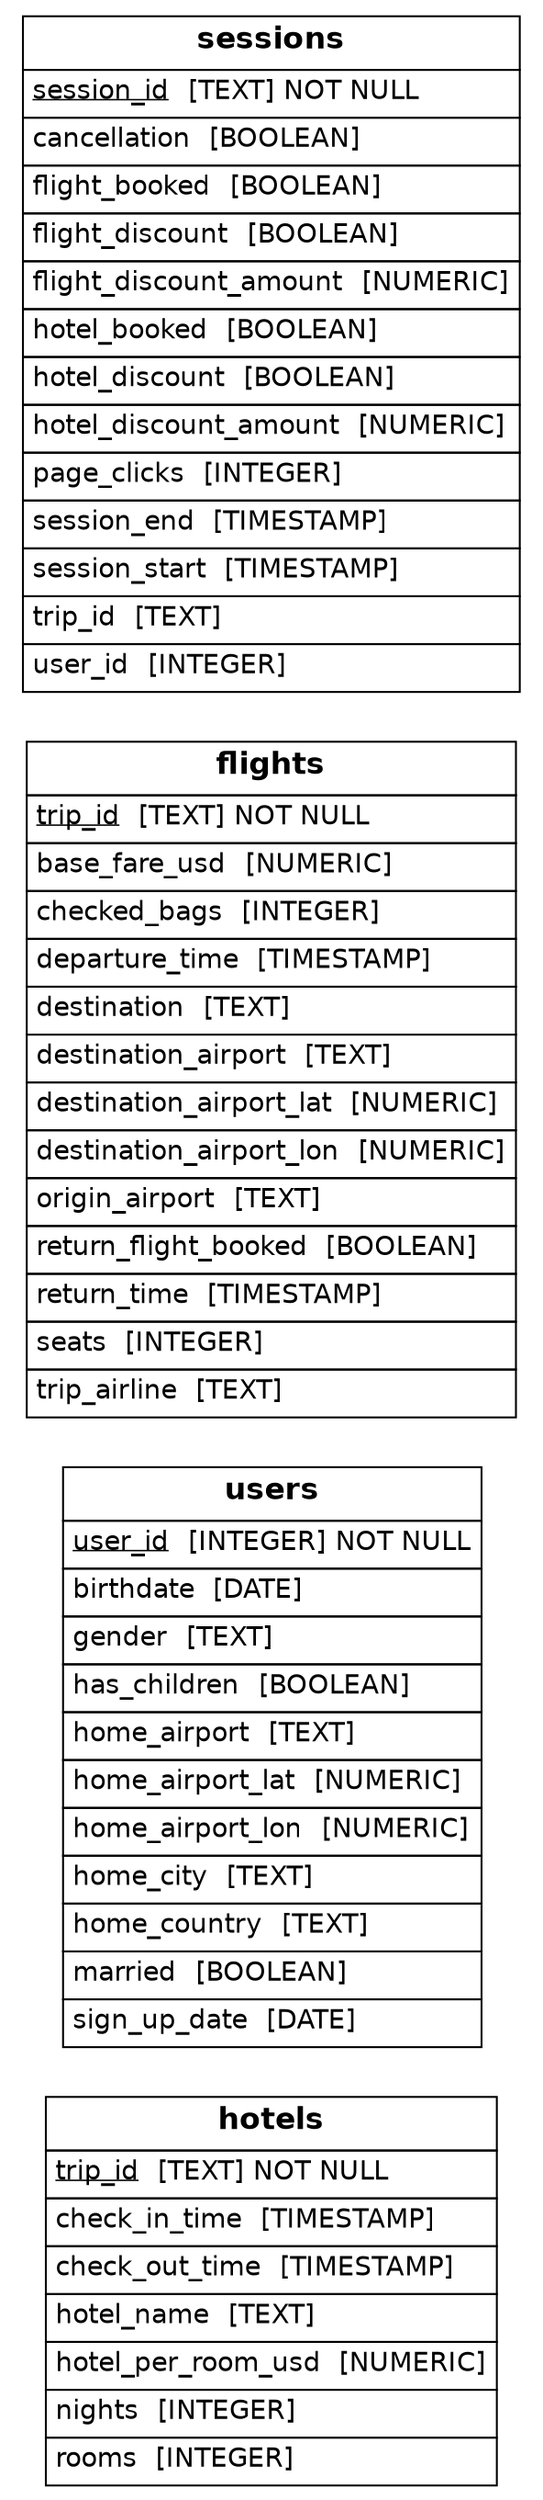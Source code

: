 
      graph {
         graph [rankdir=LR];
         node [label="\N",
             shape=plaintext
         ];
         edge [color=gray50,
             minlen=2,
             style=dashed
         ];
      
"hotels" [label=<<FONT FACE="Helvetica"><TABLE BORDER="0" CELLBORDER="1" CELLPADDING="4" CELLSPACING="0"><TR><TD><B><FONT POINT-SIZE="16">hotels</FONT></B></TD></TR><TR><TD ALIGN="LEFT" PORT="trip_id"><u><FONT>trip_id</FONT></u> <FONT> [TEXT]</FONT> NOT NULL</TD></TR><TR><TD ALIGN="LEFT" PORT="check_in_time"><FONT>check_in_time</FONT> <FONT> [TIMESTAMP]</FONT></TD></TR><TR><TD ALIGN="LEFT" PORT="check_out_time"><FONT>check_out_time</FONT> <FONT> [TIMESTAMP]</FONT></TD></TR><TR><TD ALIGN="LEFT" PORT="hotel_name"><FONT>hotel_name</FONT> <FONT> [TEXT]</FONT></TD></TR><TR><TD ALIGN="LEFT" PORT="hotel_per_room_usd"><FONT>hotel_per_room_usd</FONT> <FONT> [NUMERIC]</FONT></TD></TR><TR><TD ALIGN="LEFT" PORT="nights"><FONT>nights</FONT> <FONT> [INTEGER]</FONT></TD></TR><TR><TD ALIGN="LEFT" PORT="rooms"><FONT>rooms</FONT> <FONT> [INTEGER]</FONT></TD></TR></TABLE></FONT>>];
"users" [label=<<FONT FACE="Helvetica"><TABLE BORDER="0" CELLBORDER="1" CELLPADDING="4" CELLSPACING="0"><TR><TD><B><FONT POINT-SIZE="16">users</FONT></B></TD></TR><TR><TD ALIGN="LEFT" PORT="user_id"><u><FONT>user_id</FONT></u> <FONT> [INTEGER]</FONT> NOT NULL</TD></TR><TR><TD ALIGN="LEFT" PORT="birthdate"><FONT>birthdate</FONT> <FONT> [DATE]</FONT></TD></TR><TR><TD ALIGN="LEFT" PORT="gender"><FONT>gender</FONT> <FONT> [TEXT]</FONT></TD></TR><TR><TD ALIGN="LEFT" PORT="has_children"><FONT>has_children</FONT> <FONT> [BOOLEAN]</FONT></TD></TR><TR><TD ALIGN="LEFT" PORT="home_airport"><FONT>home_airport</FONT> <FONT> [TEXT]</FONT></TD></TR><TR><TD ALIGN="LEFT" PORT="home_airport_lat"><FONT>home_airport_lat</FONT> <FONT> [NUMERIC]</FONT></TD></TR><TR><TD ALIGN="LEFT" PORT="home_airport_lon"><FONT>home_airport_lon</FONT> <FONT> [NUMERIC]</FONT></TD></TR><TR><TD ALIGN="LEFT" PORT="home_city"><FONT>home_city</FONT> <FONT> [TEXT]</FONT></TD></TR><TR><TD ALIGN="LEFT" PORT="home_country"><FONT>home_country</FONT> <FONT> [TEXT]</FONT></TD></TR><TR><TD ALIGN="LEFT" PORT="married"><FONT>married</FONT> <FONT> [BOOLEAN]</FONT></TD></TR><TR><TD ALIGN="LEFT" PORT="sign_up_date"><FONT>sign_up_date</FONT> <FONT> [DATE]</FONT></TD></TR></TABLE></FONT>>];
"flights" [label=<<FONT FACE="Helvetica"><TABLE BORDER="0" CELLBORDER="1" CELLPADDING="4" CELLSPACING="0"><TR><TD><B><FONT POINT-SIZE="16">flights</FONT></B></TD></TR><TR><TD ALIGN="LEFT" PORT="trip_id"><u><FONT>trip_id</FONT></u> <FONT> [TEXT]</FONT> NOT NULL</TD></TR><TR><TD ALIGN="LEFT" PORT="base_fare_usd"><FONT>base_fare_usd</FONT> <FONT> [NUMERIC]</FONT></TD></TR><TR><TD ALIGN="LEFT" PORT="checked_bags"><FONT>checked_bags</FONT> <FONT> [INTEGER]</FONT></TD></TR><TR><TD ALIGN="LEFT" PORT="departure_time"><FONT>departure_time</FONT> <FONT> [TIMESTAMP]</FONT></TD></TR><TR><TD ALIGN="LEFT" PORT="destination"><FONT>destination</FONT> <FONT> [TEXT]</FONT></TD></TR><TR><TD ALIGN="LEFT" PORT="destination_airport"><FONT>destination_airport</FONT> <FONT> [TEXT]</FONT></TD></TR><TR><TD ALIGN="LEFT" PORT="destination_airport_lat"><FONT>destination_airport_lat</FONT> <FONT> [NUMERIC]</FONT></TD></TR><TR><TD ALIGN="LEFT" PORT="destination_airport_lon"><FONT>destination_airport_lon</FONT> <FONT> [NUMERIC]</FONT></TD></TR><TR><TD ALIGN="LEFT" PORT="origin_airport"><FONT>origin_airport</FONT> <FONT> [TEXT]</FONT></TD></TR><TR><TD ALIGN="LEFT" PORT="return_flight_booked"><FONT>return_flight_booked</FONT> <FONT> [BOOLEAN]</FONT></TD></TR><TR><TD ALIGN="LEFT" PORT="return_time"><FONT>return_time</FONT> <FONT> [TIMESTAMP]</FONT></TD></TR><TR><TD ALIGN="LEFT" PORT="seats"><FONT>seats</FONT> <FONT> [INTEGER]</FONT></TD></TR><TR><TD ALIGN="LEFT" PORT="trip_airline"><FONT>trip_airline</FONT> <FONT> [TEXT]</FONT></TD></TR></TABLE></FONT>>];
"sessions" [label=<<FONT FACE="Helvetica"><TABLE BORDER="0" CELLBORDER="1" CELLPADDING="4" CELLSPACING="0"><TR><TD><B><FONT POINT-SIZE="16">sessions</FONT></B></TD></TR><TR><TD ALIGN="LEFT" PORT="session_id"><u><FONT>session_id</FONT></u> <FONT> [TEXT]</FONT> NOT NULL</TD></TR><TR><TD ALIGN="LEFT" PORT="cancellation"><FONT>cancellation</FONT> <FONT> [BOOLEAN]</FONT></TD></TR><TR><TD ALIGN="LEFT" PORT="flight_booked"><FONT>flight_booked</FONT> <FONT> [BOOLEAN]</FONT></TD></TR><TR><TD ALIGN="LEFT" PORT="flight_discount"><FONT>flight_discount</FONT> <FONT> [BOOLEAN]</FONT></TD></TR><TR><TD ALIGN="LEFT" PORT="flight_discount_amount"><FONT>flight_discount_amount</FONT> <FONT> [NUMERIC]</FONT></TD></TR><TR><TD ALIGN="LEFT" PORT="hotel_booked"><FONT>hotel_booked</FONT> <FONT> [BOOLEAN]</FONT></TD></TR><TR><TD ALIGN="LEFT" PORT="hotel_discount"><FONT>hotel_discount</FONT> <FONT> [BOOLEAN]</FONT></TD></TR><TR><TD ALIGN="LEFT" PORT="hotel_discount_amount"><FONT>hotel_discount_amount</FONT> <FONT> [NUMERIC]</FONT></TD></TR><TR><TD ALIGN="LEFT" PORT="page_clicks"><FONT>page_clicks</FONT> <FONT> [INTEGER]</FONT></TD></TR><TR><TD ALIGN="LEFT" PORT="session_end"><FONT>session_end</FONT> <FONT> [TIMESTAMP]</FONT></TD></TR><TR><TD ALIGN="LEFT" PORT="session_start"><FONT>session_start</FONT> <FONT> [TIMESTAMP]</FONT></TD></TR><TR><TD ALIGN="LEFT" PORT="trip_id"><FONT>trip_id</FONT> <FONT> [TEXT]</FONT></TD></TR><TR><TD ALIGN="LEFT" PORT="user_id"><FONT>user_id</FONT> <FONT> [INTEGER]</FONT></TD></TR></TABLE></FONT>>];

}